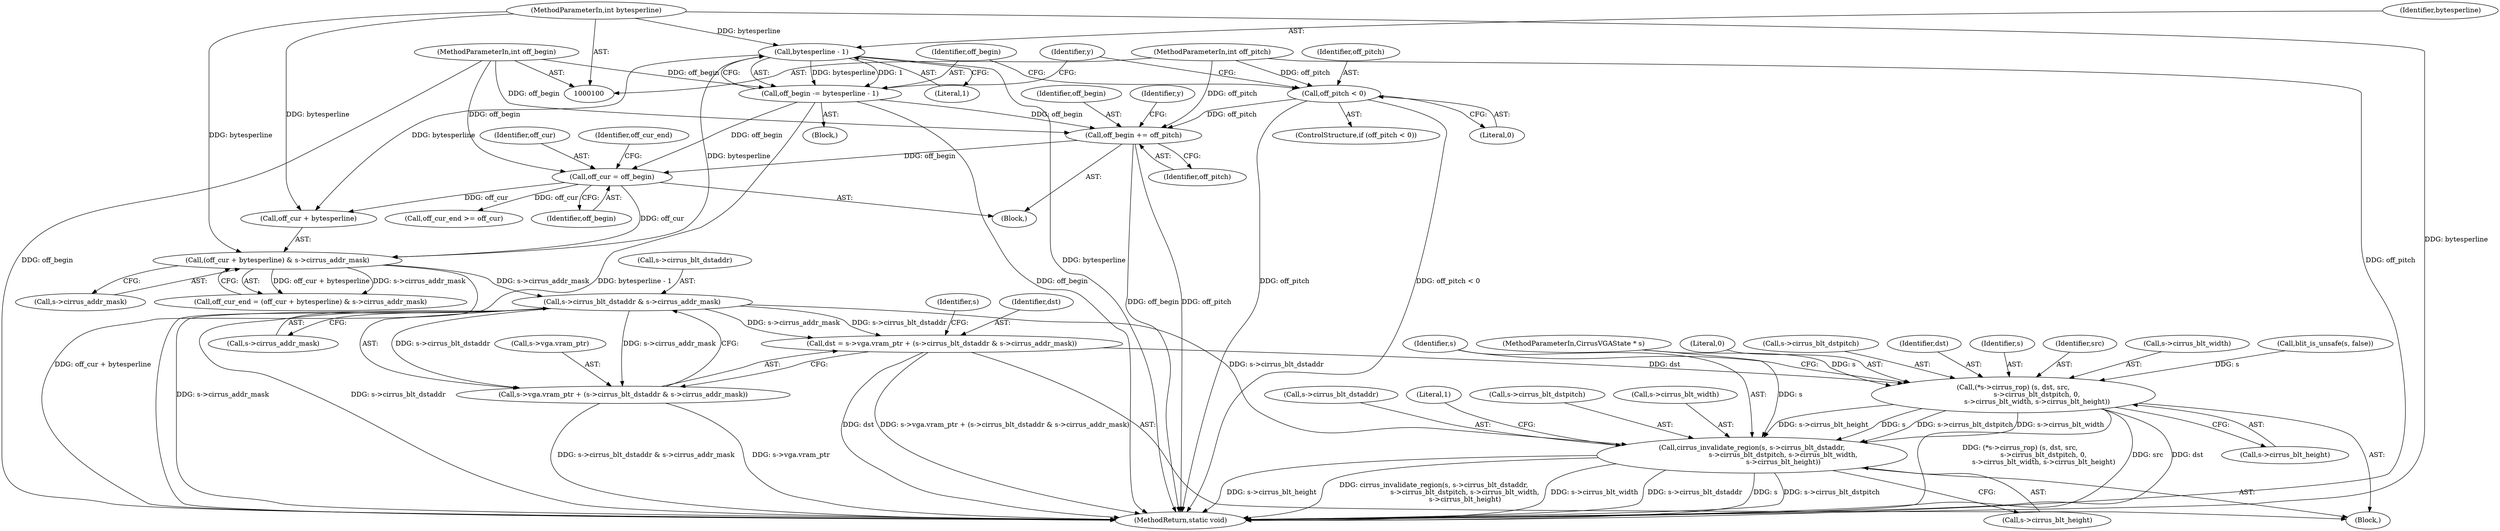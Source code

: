 digraph "0_qemu_f153b563f8cf121aebf5a2fff5f0110faf58ccb3@pointer" {
"1000169" [label="(Call,s->cirrus_blt_dstaddr & s->cirrus_addr_mask)"];
"1000135" [label="(Call,(off_cur + bytesperline) & s->cirrus_addr_mask)"];
"1000130" [label="(Call,off_cur = off_begin)"];
"1000157" [label="(Call,off_begin += off_pitch)"];
"1000111" [label="(Call,off_pitch < 0)"];
"1000103" [label="(MethodParameterIn,int off_pitch)"];
"1000102" [label="(MethodParameterIn,int off_begin)"];
"1000115" [label="(Call,off_begin -= bytesperline - 1)"];
"1000117" [label="(Call,bytesperline - 1)"];
"1000104" [label="(MethodParameterIn,int bytesperline)"];
"1000161" [label="(Call,dst = s->vga.vram_ptr + (s->cirrus_blt_dstaddr & s->cirrus_addr_mask))"];
"1000182" [label="(Call,(*s->cirrus_rop) (s, dst, src,\n                      s->cirrus_blt_dstpitch, 0,\n                      s->cirrus_blt_width, s->cirrus_blt_height))"];
"1000196" [label="(Call,cirrus_invalidate_region(s, s->cirrus_blt_dstaddr,\n                             s->cirrus_blt_dstpitch, s->cirrus_blt_width,\n                             s->cirrus_blt_height))"];
"1000163" [label="(Call,s->vga.vram_ptr + (s->cirrus_blt_dstaddr & s->cirrus_addr_mask))"];
"1000158" [label="(Identifier,off_begin)"];
"1000183" [label="(Identifier,s)"];
"1000169" [label="(Call,s->cirrus_blt_dstaddr & s->cirrus_addr_mask)"];
"1000198" [label="(Call,s->cirrus_blt_dstaddr)"];
"1000185" [label="(Identifier,src)"];
"1000163" [label="(Call,s->vga.vram_ptr + (s->cirrus_blt_dstaddr & s->cirrus_addr_mask))"];
"1000113" [label="(Literal,0)"];
"1000115" [label="(Call,off_begin -= bytesperline - 1)"];
"1000212" [label="(MethodReturn,static void)"];
"1000106" [label="(Block,)"];
"1000190" [label="(Call,s->cirrus_blt_width)"];
"1000178" [label="(Identifier,s)"];
"1000211" [label="(Literal,1)"];
"1000193" [label="(Call,s->cirrus_blt_height)"];
"1000122" [label="(Identifier,y)"];
"1000197" [label="(Identifier,s)"];
"1000182" [label="(Call,(*s->cirrus_rop) (s, dst, src,\n                      s->cirrus_blt_dstpitch, 0,\n                      s->cirrus_blt_width, s->cirrus_blt_height))"];
"1000177" [label="(Call,blit_is_unsafe(s, false))"];
"1000118" [label="(Identifier,bytesperline)"];
"1000143" [label="(Call,off_cur_end >= off_cur)"];
"1000130" [label="(Call,off_cur = off_begin)"];
"1000162" [label="(Identifier,dst)"];
"1000104" [label="(MethodParameterIn,int bytesperline)"];
"1000102" [label="(MethodParameterIn,int off_begin)"];
"1000134" [label="(Identifier,off_cur_end)"];
"1000111" [label="(Call,off_pitch < 0)"];
"1000110" [label="(ControlStructure,if (off_pitch < 0))"];
"1000135" [label="(Call,(off_cur + bytesperline) & s->cirrus_addr_mask)"];
"1000201" [label="(Call,s->cirrus_blt_dstpitch)"];
"1000116" [label="(Identifier,off_begin)"];
"1000189" [label="(Literal,0)"];
"1000133" [label="(Call,off_cur_end = (off_cur + bytesperline) & s->cirrus_addr_mask)"];
"1000114" [label="(Block,)"];
"1000159" [label="(Identifier,off_pitch)"];
"1000173" [label="(Call,s->cirrus_addr_mask)"];
"1000103" [label="(MethodParameterIn,int off_pitch)"];
"1000161" [label="(Call,dst = s->vga.vram_ptr + (s->cirrus_blt_dstaddr & s->cirrus_addr_mask))"];
"1000170" [label="(Call,s->cirrus_blt_dstaddr)"];
"1000186" [label="(Call,s->cirrus_blt_dstpitch)"];
"1000136" [label="(Call,off_cur + bytesperline)"];
"1000117" [label="(Call,bytesperline - 1)"];
"1000157" [label="(Call,off_begin += off_pitch)"];
"1000139" [label="(Call,s->cirrus_addr_mask)"];
"1000129" [label="(Block,)"];
"1000164" [label="(Call,s->vga.vram_ptr)"];
"1000119" [label="(Literal,1)"];
"1000207" [label="(Call,s->cirrus_blt_height)"];
"1000101" [label="(MethodParameterIn,CirrusVGAState * s)"];
"1000196" [label="(Call,cirrus_invalidate_region(s, s->cirrus_blt_dstaddr,\n                             s->cirrus_blt_dstpitch, s->cirrus_blt_width,\n                             s->cirrus_blt_height))"];
"1000132" [label="(Identifier,off_begin)"];
"1000131" [label="(Identifier,off_cur)"];
"1000128" [label="(Identifier,y)"];
"1000204" [label="(Call,s->cirrus_blt_width)"];
"1000112" [label="(Identifier,off_pitch)"];
"1000184" [label="(Identifier,dst)"];
"1000169" -> "1000163"  [label="AST: "];
"1000169" -> "1000173"  [label="CFG: "];
"1000170" -> "1000169"  [label="AST: "];
"1000173" -> "1000169"  [label="AST: "];
"1000163" -> "1000169"  [label="CFG: "];
"1000169" -> "1000212"  [label="DDG: s->cirrus_addr_mask"];
"1000169" -> "1000212"  [label="DDG: s->cirrus_blt_dstaddr"];
"1000169" -> "1000161"  [label="DDG: s->cirrus_blt_dstaddr"];
"1000169" -> "1000161"  [label="DDG: s->cirrus_addr_mask"];
"1000169" -> "1000163"  [label="DDG: s->cirrus_blt_dstaddr"];
"1000169" -> "1000163"  [label="DDG: s->cirrus_addr_mask"];
"1000135" -> "1000169"  [label="DDG: s->cirrus_addr_mask"];
"1000169" -> "1000196"  [label="DDG: s->cirrus_blt_dstaddr"];
"1000135" -> "1000133"  [label="AST: "];
"1000135" -> "1000139"  [label="CFG: "];
"1000136" -> "1000135"  [label="AST: "];
"1000139" -> "1000135"  [label="AST: "];
"1000133" -> "1000135"  [label="CFG: "];
"1000135" -> "1000212"  [label="DDG: off_cur + bytesperline"];
"1000135" -> "1000133"  [label="DDG: off_cur + bytesperline"];
"1000135" -> "1000133"  [label="DDG: s->cirrus_addr_mask"];
"1000130" -> "1000135"  [label="DDG: off_cur"];
"1000117" -> "1000135"  [label="DDG: bytesperline"];
"1000104" -> "1000135"  [label="DDG: bytesperline"];
"1000130" -> "1000129"  [label="AST: "];
"1000130" -> "1000132"  [label="CFG: "];
"1000131" -> "1000130"  [label="AST: "];
"1000132" -> "1000130"  [label="AST: "];
"1000134" -> "1000130"  [label="CFG: "];
"1000157" -> "1000130"  [label="DDG: off_begin"];
"1000115" -> "1000130"  [label="DDG: off_begin"];
"1000102" -> "1000130"  [label="DDG: off_begin"];
"1000130" -> "1000136"  [label="DDG: off_cur"];
"1000130" -> "1000143"  [label="DDG: off_cur"];
"1000157" -> "1000129"  [label="AST: "];
"1000157" -> "1000159"  [label="CFG: "];
"1000158" -> "1000157"  [label="AST: "];
"1000159" -> "1000157"  [label="AST: "];
"1000128" -> "1000157"  [label="CFG: "];
"1000157" -> "1000212"  [label="DDG: off_pitch"];
"1000157" -> "1000212"  [label="DDG: off_begin"];
"1000111" -> "1000157"  [label="DDG: off_pitch"];
"1000103" -> "1000157"  [label="DDG: off_pitch"];
"1000102" -> "1000157"  [label="DDG: off_begin"];
"1000115" -> "1000157"  [label="DDG: off_begin"];
"1000111" -> "1000110"  [label="AST: "];
"1000111" -> "1000113"  [label="CFG: "];
"1000112" -> "1000111"  [label="AST: "];
"1000113" -> "1000111"  [label="AST: "];
"1000116" -> "1000111"  [label="CFG: "];
"1000122" -> "1000111"  [label="CFG: "];
"1000111" -> "1000212"  [label="DDG: off_pitch"];
"1000111" -> "1000212"  [label="DDG: off_pitch < 0"];
"1000103" -> "1000111"  [label="DDG: off_pitch"];
"1000103" -> "1000100"  [label="AST: "];
"1000103" -> "1000212"  [label="DDG: off_pitch"];
"1000102" -> "1000100"  [label="AST: "];
"1000102" -> "1000212"  [label="DDG: off_begin"];
"1000102" -> "1000115"  [label="DDG: off_begin"];
"1000115" -> "1000114"  [label="AST: "];
"1000115" -> "1000117"  [label="CFG: "];
"1000116" -> "1000115"  [label="AST: "];
"1000117" -> "1000115"  [label="AST: "];
"1000122" -> "1000115"  [label="CFG: "];
"1000115" -> "1000212"  [label="DDG: bytesperline - 1"];
"1000115" -> "1000212"  [label="DDG: off_begin"];
"1000117" -> "1000115"  [label="DDG: bytesperline"];
"1000117" -> "1000115"  [label="DDG: 1"];
"1000117" -> "1000119"  [label="CFG: "];
"1000118" -> "1000117"  [label="AST: "];
"1000119" -> "1000117"  [label="AST: "];
"1000117" -> "1000212"  [label="DDG: bytesperline"];
"1000104" -> "1000117"  [label="DDG: bytesperline"];
"1000117" -> "1000136"  [label="DDG: bytesperline"];
"1000104" -> "1000100"  [label="AST: "];
"1000104" -> "1000212"  [label="DDG: bytesperline"];
"1000104" -> "1000136"  [label="DDG: bytesperline"];
"1000161" -> "1000106"  [label="AST: "];
"1000161" -> "1000163"  [label="CFG: "];
"1000162" -> "1000161"  [label="AST: "];
"1000163" -> "1000161"  [label="AST: "];
"1000178" -> "1000161"  [label="CFG: "];
"1000161" -> "1000212"  [label="DDG: s->vga.vram_ptr + (s->cirrus_blt_dstaddr & s->cirrus_addr_mask)"];
"1000161" -> "1000212"  [label="DDG: dst"];
"1000161" -> "1000182"  [label="DDG: dst"];
"1000182" -> "1000106"  [label="AST: "];
"1000182" -> "1000193"  [label="CFG: "];
"1000183" -> "1000182"  [label="AST: "];
"1000184" -> "1000182"  [label="AST: "];
"1000185" -> "1000182"  [label="AST: "];
"1000186" -> "1000182"  [label="AST: "];
"1000189" -> "1000182"  [label="AST: "];
"1000190" -> "1000182"  [label="AST: "];
"1000193" -> "1000182"  [label="AST: "];
"1000197" -> "1000182"  [label="CFG: "];
"1000182" -> "1000212"  [label="DDG: src"];
"1000182" -> "1000212"  [label="DDG: dst"];
"1000182" -> "1000212"  [label="DDG: (*s->cirrus_rop) (s, dst, src,\n                      s->cirrus_blt_dstpitch, 0,\n                      s->cirrus_blt_width, s->cirrus_blt_height)"];
"1000177" -> "1000182"  [label="DDG: s"];
"1000101" -> "1000182"  [label="DDG: s"];
"1000182" -> "1000196"  [label="DDG: s"];
"1000182" -> "1000196"  [label="DDG: s->cirrus_blt_dstpitch"];
"1000182" -> "1000196"  [label="DDG: s->cirrus_blt_width"];
"1000182" -> "1000196"  [label="DDG: s->cirrus_blt_height"];
"1000196" -> "1000106"  [label="AST: "];
"1000196" -> "1000207"  [label="CFG: "];
"1000197" -> "1000196"  [label="AST: "];
"1000198" -> "1000196"  [label="AST: "];
"1000201" -> "1000196"  [label="AST: "];
"1000204" -> "1000196"  [label="AST: "];
"1000207" -> "1000196"  [label="AST: "];
"1000211" -> "1000196"  [label="CFG: "];
"1000196" -> "1000212"  [label="DDG: s"];
"1000196" -> "1000212"  [label="DDG: s->cirrus_blt_dstpitch"];
"1000196" -> "1000212"  [label="DDG: s->cirrus_blt_height"];
"1000196" -> "1000212"  [label="DDG: cirrus_invalidate_region(s, s->cirrus_blt_dstaddr,\n                             s->cirrus_blt_dstpitch, s->cirrus_blt_width,\n                             s->cirrus_blt_height)"];
"1000196" -> "1000212"  [label="DDG: s->cirrus_blt_width"];
"1000196" -> "1000212"  [label="DDG: s->cirrus_blt_dstaddr"];
"1000101" -> "1000196"  [label="DDG: s"];
"1000164" -> "1000163"  [label="AST: "];
"1000163" -> "1000212"  [label="DDG: s->cirrus_blt_dstaddr & s->cirrus_addr_mask"];
"1000163" -> "1000212"  [label="DDG: s->vga.vram_ptr"];
}
